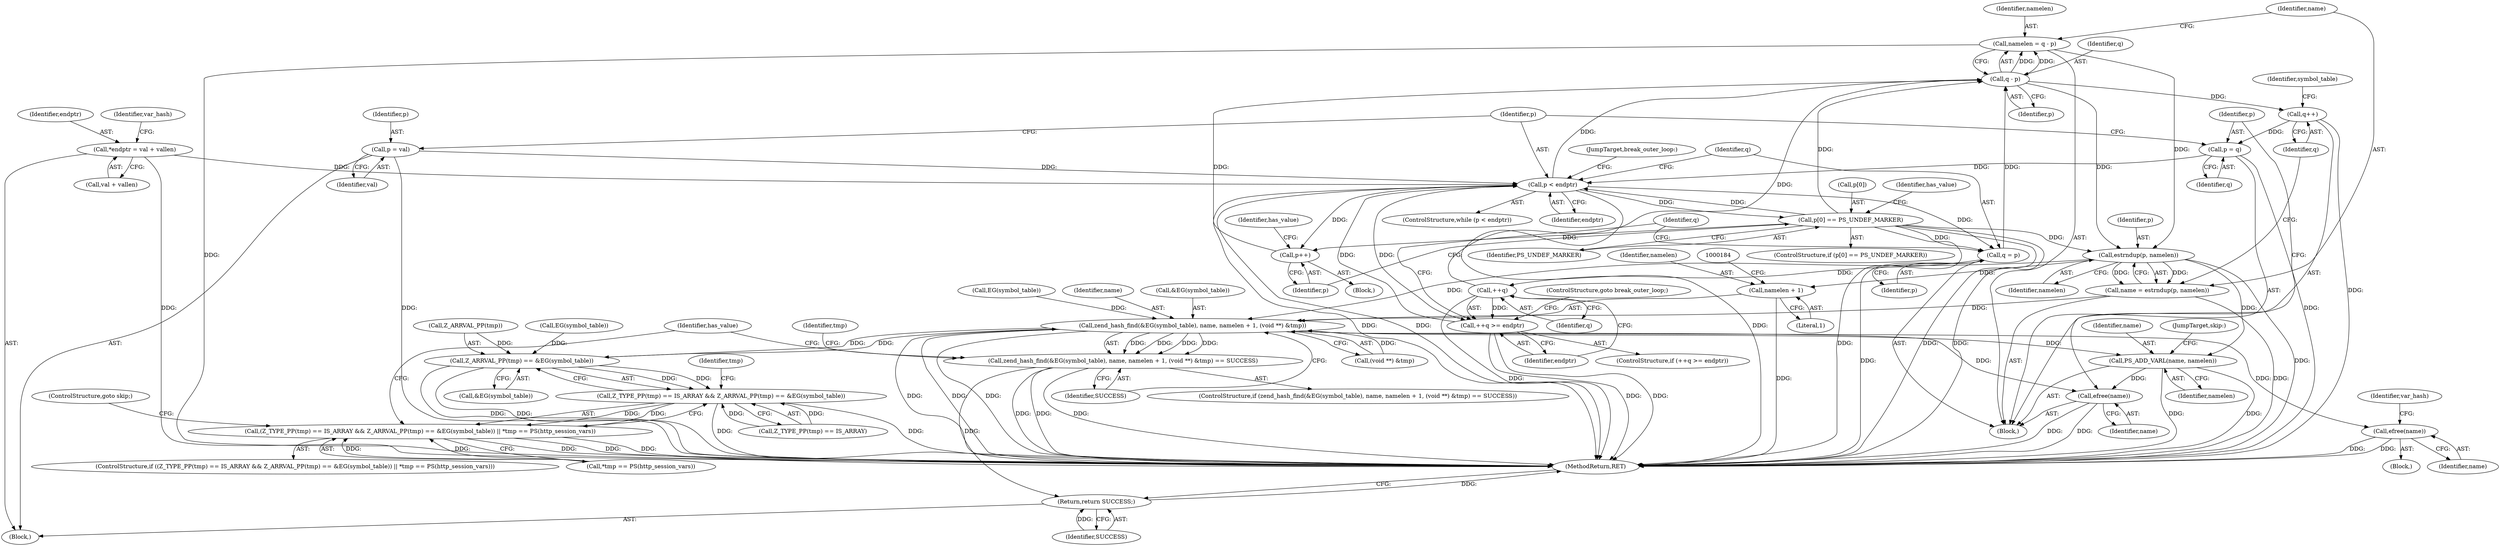 digraph "1_php-src_8763c6090d627d8bb0ee1d030c30e58f406be9ce?w=1_0@integer" {
"1000161" [label="(Call,namelen = q - p)"];
"1000163" [label="(Call,q - p)"];
"1000129" [label="(Call,q = p)"];
"1000124" [label="(Call,p < endptr)"];
"1000239" [label="(Call,p = q)"];
"1000171" [label="(Call,q++)"];
"1000120" [label="(Call,p = val)"];
"1000145" [label="(Call,p[0] == PS_UNDEF_MARKER)"];
"1000139" [label="(Call,++q >= endptr)"];
"1000140" [label="(Call,++q)"];
"1000109" [label="(Call,*endptr = val + vallen)"];
"1000151" [label="(Call,p++)"];
"1000168" [label="(Call,estrndup(p, namelen))"];
"1000166" [label="(Call,name = estrndup(p, namelen))"];
"1000175" [label="(Call,zend_hash_find(&EG(symbol_table), name, namelen + 1, (void **) &tmp))"];
"1000174" [label="(Call,zend_hash_find(&EG(symbol_table), name, namelen + 1, (void **) &tmp) == SUCCESS)"];
"1000245" [label="(Return,return SUCCESS;)"];
"1000196" [label="(Call,Z_ARRVAL_PP(tmp) == &EG(symbol_table))"];
"1000191" [label="(Call,Z_TYPE_PP(tmp) == IS_ARRAY && Z_ARRVAL_PP(tmp) == &EG(symbol_table))"];
"1000190" [label="(Call,(Z_TYPE_PP(tmp) == IS_ARRAY && Z_ARRVAL_PP(tmp) == &EG(symbol_table)) || *tmp == PS(http_session_vars))"];
"1000227" [label="(Call,efree(name))"];
"1000233" [label="(Call,PS_ADD_VARL(name, namelen))"];
"1000237" [label="(Call,efree(name))"];
"1000180" [label="(Call,namelen + 1)"];
"1000202" [label="(Call,*tmp == PS(http_session_vars))"];
"1000208" [label="(ControlStructure,goto skip;)"];
"1000182" [label="(Literal,1)"];
"1000210" [label="(Identifier,has_value)"];
"1000194" [label="(Identifier,tmp)"];
"1000197" [label="(Call,Z_ARRVAL_PP(tmp))"];
"1000164" [label="(Identifier,q)"];
"1000236" [label="(JumpTarget,skip:)"];
"1000127" [label="(Block,)"];
"1000161" [label="(Call,namelen = q - p)"];
"1000190" [label="(Call,(Z_TYPE_PP(tmp) == IS_ARRAY && Z_ARRVAL_PP(tmp) == &EG(symbol_table)) || *tmp == PS(http_session_vars))"];
"1000152" [label="(Identifier,p)"];
"1000111" [label="(Call,val + vallen)"];
"1000165" [label="(Identifier,p)"];
"1000234" [label="(Identifier,name)"];
"1000143" [label="(ControlStructure,goto break_outer_loop;)"];
"1000135" [label="(Identifier,q)"];
"1000167" [label="(Identifier,name)"];
"1000173" [label="(ControlStructure,if (zend_hash_find(&EG(symbol_table), name, namelen + 1, (void **) &tmp) == SUCCESS))"];
"1000171" [label="(Call,q++)"];
"1000199" [label="(Call,&EG(symbol_table))"];
"1000159" [label="(Identifier,has_value)"];
"1000170" [label="(Identifier,namelen)"];
"1000177" [label="(Call,EG(symbol_table))"];
"1000166" [label="(Call,name = estrndup(p, namelen))"];
"1000238" [label="(Identifier,name)"];
"1000241" [label="(Identifier,q)"];
"1000174" [label="(Call,zend_hash_find(&EG(symbol_table), name, namelen + 1, (void **) &tmp) == SUCCESS)"];
"1000151" [label="(Call,p++)"];
"1000119" [label="(Identifier,var_hash)"];
"1000189" [label="(ControlStructure,if ((Z_TYPE_PP(tmp) == IS_ARRAY && Z_ARRVAL_PP(tmp) == &EG(symbol_table)) || *tmp == PS(http_session_vars)))"];
"1000172" [label="(Identifier,q)"];
"1000233" [label="(Call,PS_ADD_VARL(name, namelen))"];
"1000131" [label="(Identifier,p)"];
"1000123" [label="(ControlStructure,while (p < endptr))"];
"1000191" [label="(Call,Z_TYPE_PP(tmp) == IS_ARRAY && Z_ARRVAL_PP(tmp) == &EG(symbol_table))"];
"1000196" [label="(Call,Z_ARRVAL_PP(tmp) == &EG(symbol_table))"];
"1000120" [label="(Call,p = val)"];
"1000140" [label="(Call,++q)"];
"1000149" [label="(Identifier,PS_UNDEF_MARKER)"];
"1000221" [label="(Block,)"];
"1000121" [label="(Identifier,p)"];
"1000144" [label="(ControlStructure,if (p[0] == PS_UNDEF_MARKER))"];
"1000150" [label="(Block,)"];
"1000146" [label="(Call,p[0])"];
"1000125" [label="(Identifier,p)"];
"1000138" [label="(ControlStructure,if (++q >= endptr))"];
"1000179" [label="(Identifier,name)"];
"1000246" [label="(Identifier,SUCCESS)"];
"1000162" [label="(Identifier,namelen)"];
"1000142" [label="(Identifier,endptr)"];
"1000124" [label="(Call,p < endptr)"];
"1000130" [label="(Identifier,q)"];
"1000239" [label="(Call,p = q)"];
"1000122" [label="(Identifier,val)"];
"1000126" [label="(Identifier,endptr)"];
"1000154" [label="(Identifier,has_value)"];
"1000139" [label="(Call,++q >= endptr)"];
"1000192" [label="(Call,Z_TYPE_PP(tmp) == IS_ARRAY)"];
"1000230" [label="(Identifier,var_hash)"];
"1000183" [label="(Call,(void **) &tmp)"];
"1000129" [label="(Call,q = p)"];
"1000104" [label="(Block,)"];
"1000200" [label="(Call,EG(symbol_table))"];
"1000242" [label="(JumpTarget,break_outer_loop:)"];
"1000110" [label="(Identifier,endptr)"];
"1000227" [label="(Call,efree(name))"];
"1000178" [label="(Identifier,symbol_table)"];
"1000169" [label="(Identifier,p)"];
"1000163" [label="(Call,q - p)"];
"1000247" [label="(MethodReturn,RET)"];
"1000175" [label="(Call,zend_hash_find(&EG(symbol_table), name, namelen + 1, (void **) &tmp))"];
"1000235" [label="(Identifier,namelen)"];
"1000228" [label="(Identifier,name)"];
"1000187" [label="(Identifier,SUCCESS)"];
"1000109" [label="(Call,*endptr = val + vallen)"];
"1000141" [label="(Identifier,q)"];
"1000237" [label="(Call,efree(name))"];
"1000176" [label="(Call,&EG(symbol_table))"];
"1000204" [label="(Identifier,tmp)"];
"1000145" [label="(Call,p[0] == PS_UNDEF_MARKER)"];
"1000240" [label="(Identifier,p)"];
"1000245" [label="(Return,return SUCCESS;)"];
"1000180" [label="(Call,namelen + 1)"];
"1000168" [label="(Call,estrndup(p, namelen))"];
"1000181" [label="(Identifier,namelen)"];
"1000161" -> "1000127"  [label="AST: "];
"1000161" -> "1000163"  [label="CFG: "];
"1000162" -> "1000161"  [label="AST: "];
"1000163" -> "1000161"  [label="AST: "];
"1000167" -> "1000161"  [label="CFG: "];
"1000161" -> "1000247"  [label="DDG: "];
"1000163" -> "1000161"  [label="DDG: "];
"1000163" -> "1000161"  [label="DDG: "];
"1000161" -> "1000168"  [label="DDG: "];
"1000163" -> "1000165"  [label="CFG: "];
"1000164" -> "1000163"  [label="AST: "];
"1000165" -> "1000163"  [label="AST: "];
"1000129" -> "1000163"  [label="DDG: "];
"1000140" -> "1000163"  [label="DDG: "];
"1000151" -> "1000163"  [label="DDG: "];
"1000145" -> "1000163"  [label="DDG: "];
"1000124" -> "1000163"  [label="DDG: "];
"1000163" -> "1000168"  [label="DDG: "];
"1000163" -> "1000171"  [label="DDG: "];
"1000129" -> "1000127"  [label="AST: "];
"1000129" -> "1000131"  [label="CFG: "];
"1000130" -> "1000129"  [label="AST: "];
"1000131" -> "1000129"  [label="AST: "];
"1000135" -> "1000129"  [label="CFG: "];
"1000129" -> "1000247"  [label="DDG: "];
"1000124" -> "1000129"  [label="DDG: "];
"1000145" -> "1000129"  [label="DDG: "];
"1000129" -> "1000140"  [label="DDG: "];
"1000124" -> "1000123"  [label="AST: "];
"1000124" -> "1000126"  [label="CFG: "];
"1000125" -> "1000124"  [label="AST: "];
"1000126" -> "1000124"  [label="AST: "];
"1000130" -> "1000124"  [label="CFG: "];
"1000242" -> "1000124"  [label="CFG: "];
"1000124" -> "1000247"  [label="DDG: "];
"1000124" -> "1000247"  [label="DDG: "];
"1000124" -> "1000247"  [label="DDG: "];
"1000239" -> "1000124"  [label="DDG: "];
"1000120" -> "1000124"  [label="DDG: "];
"1000145" -> "1000124"  [label="DDG: "];
"1000139" -> "1000124"  [label="DDG: "];
"1000109" -> "1000124"  [label="DDG: "];
"1000124" -> "1000139"  [label="DDG: "];
"1000124" -> "1000145"  [label="DDG: "];
"1000124" -> "1000151"  [label="DDG: "];
"1000239" -> "1000127"  [label="AST: "];
"1000239" -> "1000241"  [label="CFG: "];
"1000240" -> "1000239"  [label="AST: "];
"1000241" -> "1000239"  [label="AST: "];
"1000125" -> "1000239"  [label="CFG: "];
"1000239" -> "1000247"  [label="DDG: "];
"1000171" -> "1000239"  [label="DDG: "];
"1000171" -> "1000127"  [label="AST: "];
"1000171" -> "1000172"  [label="CFG: "];
"1000172" -> "1000171"  [label="AST: "];
"1000178" -> "1000171"  [label="CFG: "];
"1000171" -> "1000247"  [label="DDG: "];
"1000120" -> "1000104"  [label="AST: "];
"1000120" -> "1000122"  [label="CFG: "];
"1000121" -> "1000120"  [label="AST: "];
"1000122" -> "1000120"  [label="AST: "];
"1000125" -> "1000120"  [label="CFG: "];
"1000120" -> "1000247"  [label="DDG: "];
"1000145" -> "1000144"  [label="AST: "];
"1000145" -> "1000149"  [label="CFG: "];
"1000146" -> "1000145"  [label="AST: "];
"1000149" -> "1000145"  [label="AST: "];
"1000152" -> "1000145"  [label="CFG: "];
"1000159" -> "1000145"  [label="CFG: "];
"1000145" -> "1000247"  [label="DDG: "];
"1000145" -> "1000247"  [label="DDG: "];
"1000145" -> "1000247"  [label="DDG: "];
"1000145" -> "1000151"  [label="DDG: "];
"1000145" -> "1000168"  [label="DDG: "];
"1000139" -> "1000138"  [label="AST: "];
"1000139" -> "1000142"  [label="CFG: "];
"1000140" -> "1000139"  [label="AST: "];
"1000142" -> "1000139"  [label="AST: "];
"1000135" -> "1000139"  [label="CFG: "];
"1000143" -> "1000139"  [label="CFG: "];
"1000139" -> "1000247"  [label="DDG: "];
"1000139" -> "1000247"  [label="DDG: "];
"1000140" -> "1000139"  [label="DDG: "];
"1000140" -> "1000141"  [label="CFG: "];
"1000141" -> "1000140"  [label="AST: "];
"1000142" -> "1000140"  [label="CFG: "];
"1000140" -> "1000247"  [label="DDG: "];
"1000109" -> "1000104"  [label="AST: "];
"1000109" -> "1000111"  [label="CFG: "];
"1000110" -> "1000109"  [label="AST: "];
"1000111" -> "1000109"  [label="AST: "];
"1000119" -> "1000109"  [label="CFG: "];
"1000109" -> "1000247"  [label="DDG: "];
"1000151" -> "1000150"  [label="AST: "];
"1000151" -> "1000152"  [label="CFG: "];
"1000152" -> "1000151"  [label="AST: "];
"1000154" -> "1000151"  [label="CFG: "];
"1000168" -> "1000166"  [label="AST: "];
"1000168" -> "1000170"  [label="CFG: "];
"1000169" -> "1000168"  [label="AST: "];
"1000170" -> "1000168"  [label="AST: "];
"1000166" -> "1000168"  [label="CFG: "];
"1000168" -> "1000247"  [label="DDG: "];
"1000168" -> "1000166"  [label="DDG: "];
"1000168" -> "1000166"  [label="DDG: "];
"1000168" -> "1000175"  [label="DDG: "];
"1000168" -> "1000180"  [label="DDG: "];
"1000168" -> "1000233"  [label="DDG: "];
"1000166" -> "1000127"  [label="AST: "];
"1000167" -> "1000166"  [label="AST: "];
"1000172" -> "1000166"  [label="CFG: "];
"1000166" -> "1000247"  [label="DDG: "];
"1000166" -> "1000175"  [label="DDG: "];
"1000175" -> "1000174"  [label="AST: "];
"1000175" -> "1000183"  [label="CFG: "];
"1000176" -> "1000175"  [label="AST: "];
"1000179" -> "1000175"  [label="AST: "];
"1000180" -> "1000175"  [label="AST: "];
"1000183" -> "1000175"  [label="AST: "];
"1000187" -> "1000175"  [label="CFG: "];
"1000175" -> "1000247"  [label="DDG: "];
"1000175" -> "1000247"  [label="DDG: "];
"1000175" -> "1000247"  [label="DDG: "];
"1000175" -> "1000174"  [label="DDG: "];
"1000175" -> "1000174"  [label="DDG: "];
"1000175" -> "1000174"  [label="DDG: "];
"1000175" -> "1000174"  [label="DDG: "];
"1000196" -> "1000175"  [label="DDG: "];
"1000177" -> "1000175"  [label="DDG: "];
"1000183" -> "1000175"  [label="DDG: "];
"1000175" -> "1000196"  [label="DDG: "];
"1000175" -> "1000227"  [label="DDG: "];
"1000175" -> "1000233"  [label="DDG: "];
"1000175" -> "1000237"  [label="DDG: "];
"1000174" -> "1000173"  [label="AST: "];
"1000174" -> "1000187"  [label="CFG: "];
"1000187" -> "1000174"  [label="AST: "];
"1000194" -> "1000174"  [label="CFG: "];
"1000210" -> "1000174"  [label="CFG: "];
"1000174" -> "1000247"  [label="DDG: "];
"1000174" -> "1000247"  [label="DDG: "];
"1000174" -> "1000247"  [label="DDG: "];
"1000174" -> "1000245"  [label="DDG: "];
"1000245" -> "1000104"  [label="AST: "];
"1000245" -> "1000246"  [label="CFG: "];
"1000246" -> "1000245"  [label="AST: "];
"1000247" -> "1000245"  [label="CFG: "];
"1000245" -> "1000247"  [label="DDG: "];
"1000246" -> "1000245"  [label="DDG: "];
"1000196" -> "1000191"  [label="AST: "];
"1000196" -> "1000199"  [label="CFG: "];
"1000197" -> "1000196"  [label="AST: "];
"1000199" -> "1000196"  [label="AST: "];
"1000191" -> "1000196"  [label="CFG: "];
"1000196" -> "1000247"  [label="DDG: "];
"1000196" -> "1000247"  [label="DDG: "];
"1000196" -> "1000191"  [label="DDG: "];
"1000196" -> "1000191"  [label="DDG: "];
"1000197" -> "1000196"  [label="DDG: "];
"1000200" -> "1000196"  [label="DDG: "];
"1000191" -> "1000190"  [label="AST: "];
"1000191" -> "1000192"  [label="CFG: "];
"1000192" -> "1000191"  [label="AST: "];
"1000204" -> "1000191"  [label="CFG: "];
"1000190" -> "1000191"  [label="CFG: "];
"1000191" -> "1000247"  [label="DDG: "];
"1000191" -> "1000247"  [label="DDG: "];
"1000191" -> "1000190"  [label="DDG: "];
"1000191" -> "1000190"  [label="DDG: "];
"1000192" -> "1000191"  [label="DDG: "];
"1000192" -> "1000191"  [label="DDG: "];
"1000190" -> "1000189"  [label="AST: "];
"1000190" -> "1000202"  [label="CFG: "];
"1000202" -> "1000190"  [label="AST: "];
"1000208" -> "1000190"  [label="CFG: "];
"1000210" -> "1000190"  [label="CFG: "];
"1000190" -> "1000247"  [label="DDG: "];
"1000190" -> "1000247"  [label="DDG: "];
"1000190" -> "1000247"  [label="DDG: "];
"1000202" -> "1000190"  [label="DDG: "];
"1000202" -> "1000190"  [label="DDG: "];
"1000227" -> "1000221"  [label="AST: "];
"1000227" -> "1000228"  [label="CFG: "];
"1000228" -> "1000227"  [label="AST: "];
"1000230" -> "1000227"  [label="CFG: "];
"1000227" -> "1000247"  [label="DDG: "];
"1000227" -> "1000247"  [label="DDG: "];
"1000233" -> "1000127"  [label="AST: "];
"1000233" -> "1000235"  [label="CFG: "];
"1000234" -> "1000233"  [label="AST: "];
"1000235" -> "1000233"  [label="AST: "];
"1000236" -> "1000233"  [label="CFG: "];
"1000233" -> "1000247"  [label="DDG: "];
"1000233" -> "1000247"  [label="DDG: "];
"1000233" -> "1000237"  [label="DDG: "];
"1000237" -> "1000127"  [label="AST: "];
"1000237" -> "1000238"  [label="CFG: "];
"1000238" -> "1000237"  [label="AST: "];
"1000240" -> "1000237"  [label="CFG: "];
"1000237" -> "1000247"  [label="DDG: "];
"1000237" -> "1000247"  [label="DDG: "];
"1000180" -> "1000182"  [label="CFG: "];
"1000181" -> "1000180"  [label="AST: "];
"1000182" -> "1000180"  [label="AST: "];
"1000184" -> "1000180"  [label="CFG: "];
"1000180" -> "1000247"  [label="DDG: "];
}
